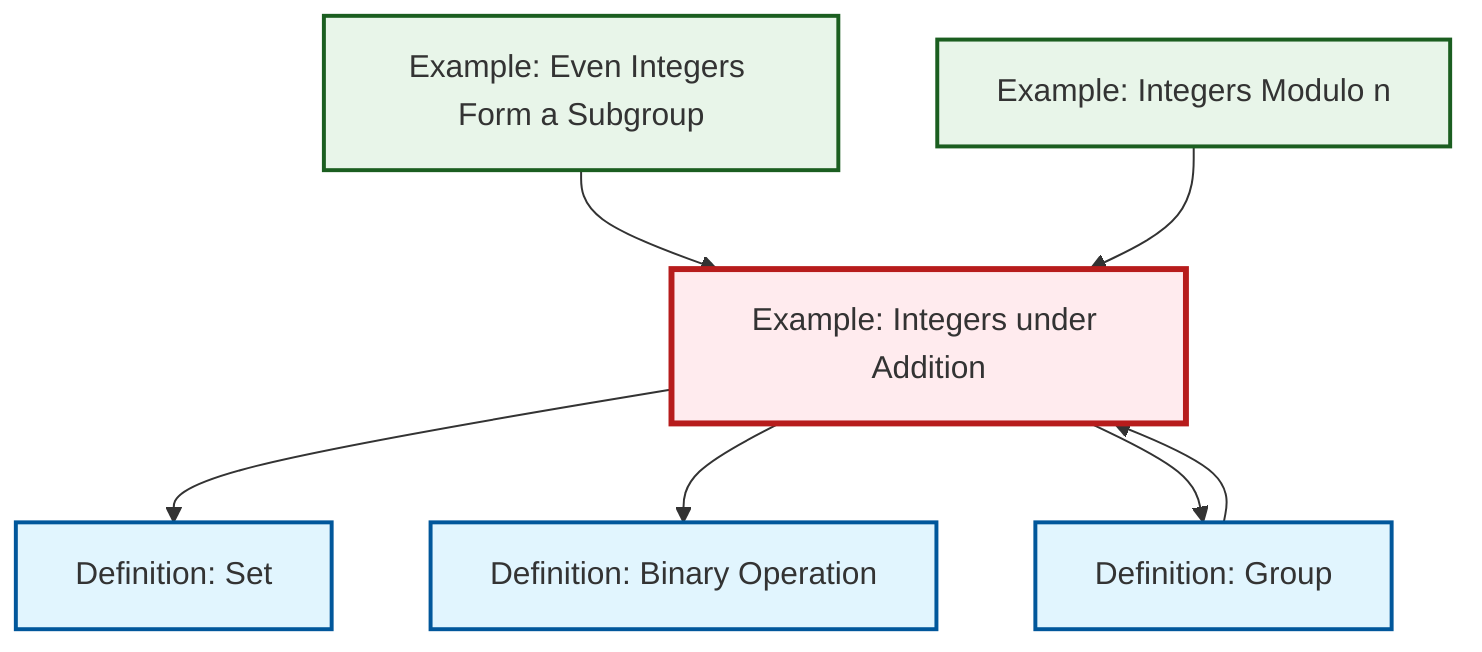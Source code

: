 graph TD
    classDef definition fill:#e1f5fe,stroke:#01579b,stroke-width:2px
    classDef theorem fill:#f3e5f5,stroke:#4a148c,stroke-width:2px
    classDef axiom fill:#fff3e0,stroke:#e65100,stroke-width:2px
    classDef example fill:#e8f5e9,stroke:#1b5e20,stroke-width:2px
    classDef current fill:#ffebee,stroke:#b71c1c,stroke-width:3px
    ex-quotient-integers-mod-n["Example: Integers Modulo n"]:::example
    def-group["Definition: Group"]:::definition
    ex-even-integers-subgroup["Example: Even Integers Form a Subgroup"]:::example
    ex-integers-addition["Example: Integers under Addition"]:::example
    def-binary-operation["Definition: Binary Operation"]:::definition
    def-set["Definition: Set"]:::definition
    ex-integers-addition --> def-set
    ex-even-integers-subgroup --> ex-integers-addition
    ex-integers-addition --> def-binary-operation
    def-group --> ex-integers-addition
    ex-integers-addition --> def-group
    ex-quotient-integers-mod-n --> ex-integers-addition
    class ex-integers-addition current